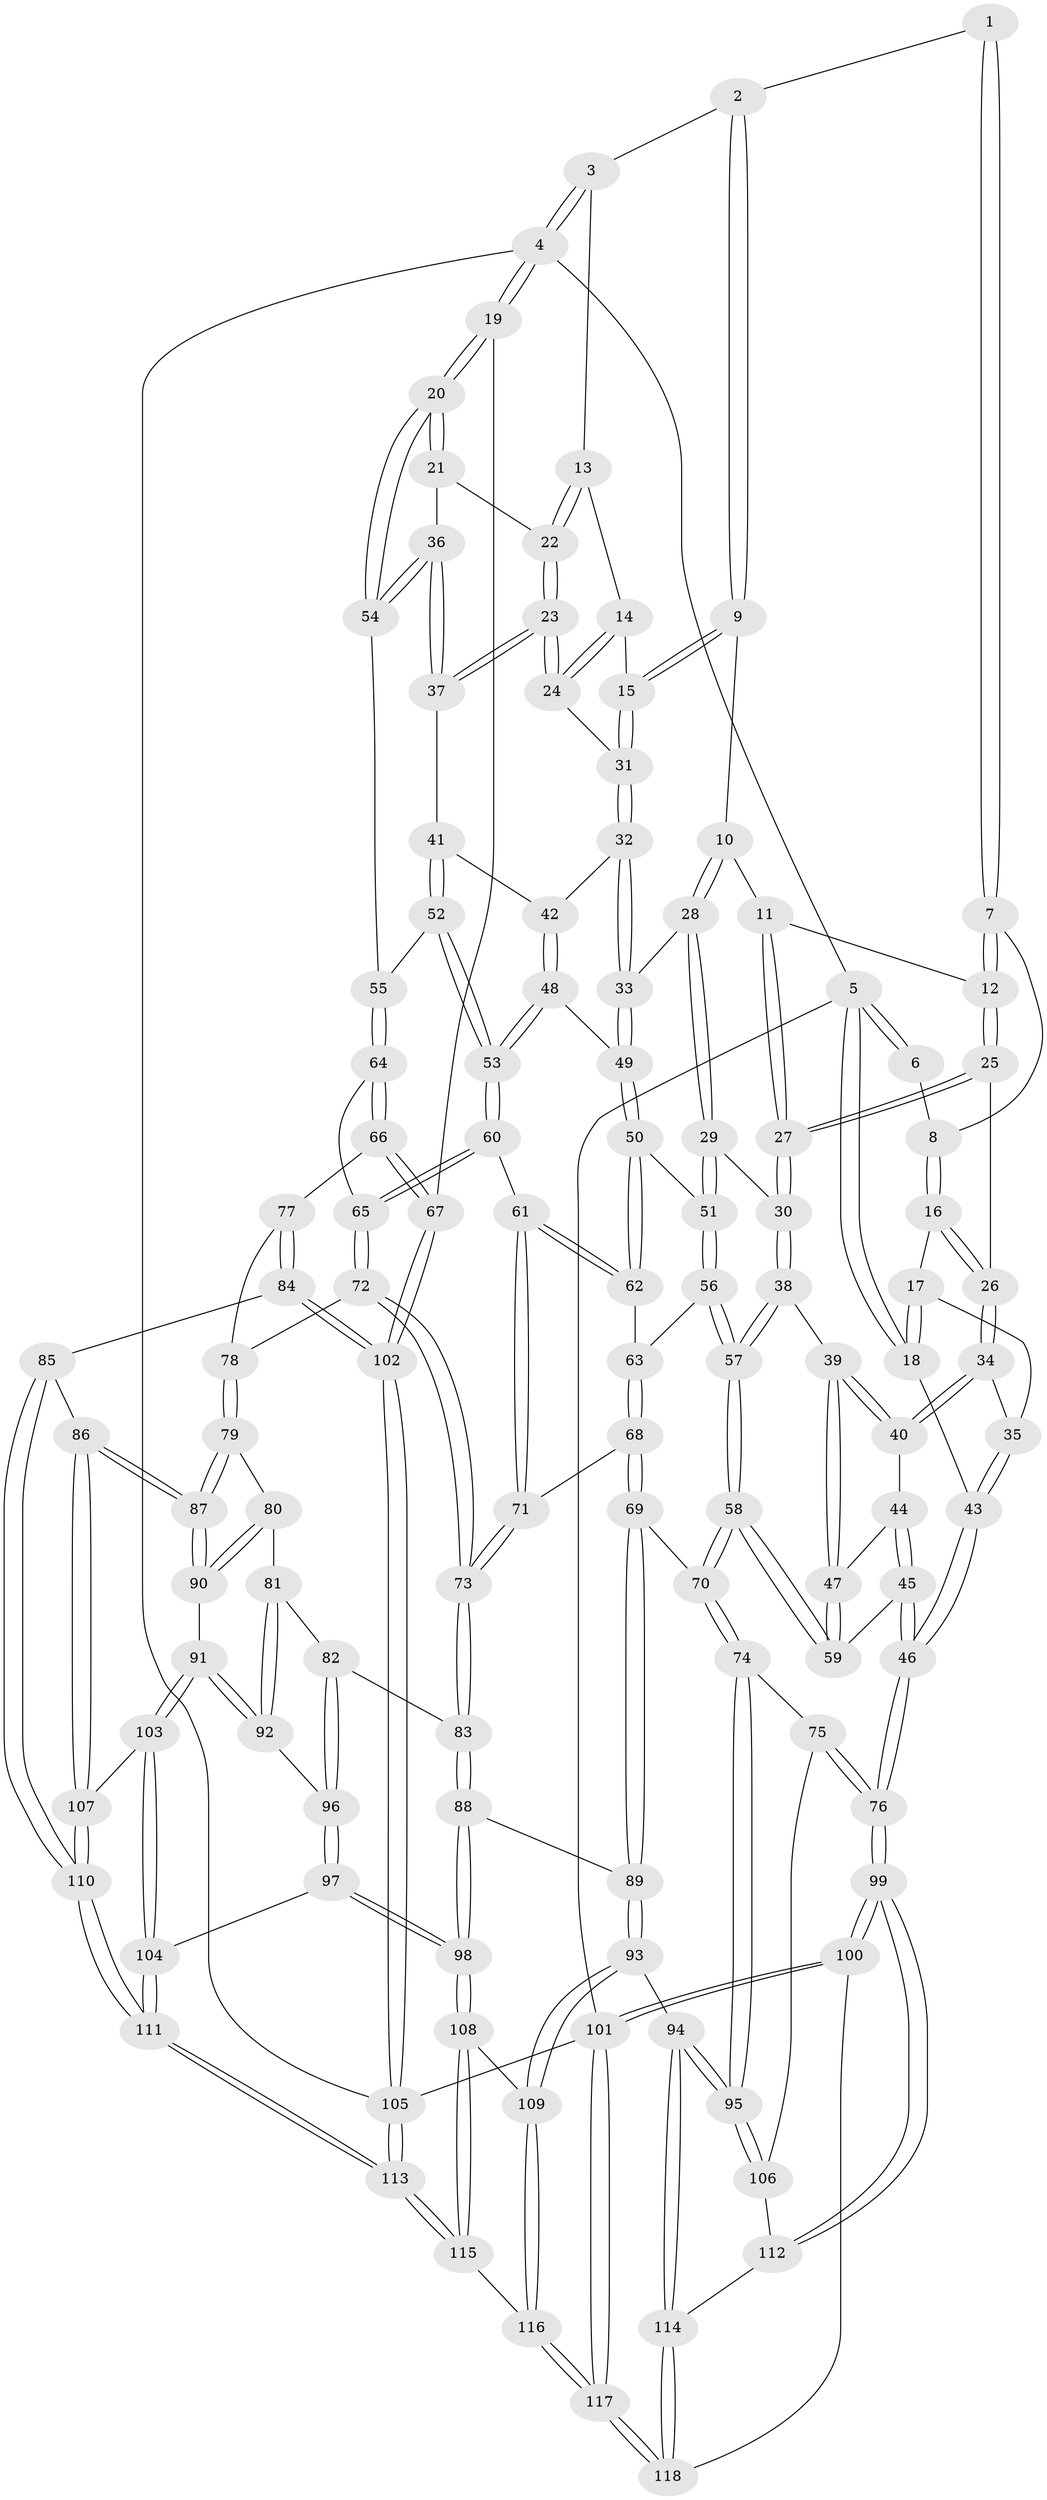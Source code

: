 // Generated by graph-tools (version 1.1) at 2025/50/03/09/25 03:50:59]
// undirected, 118 vertices, 292 edges
graph export_dot {
graph [start="1"]
  node [color=gray90,style=filled];
  1 [pos="+0.395073723793356+0"];
  2 [pos="+0.5215208720026296+0"];
  3 [pos="+0.8171922866351883+0"];
  4 [pos="+1+0"];
  5 [pos="+0+0"];
  6 [pos="+0.16042747887194594+0"];
  7 [pos="+0.3466476140377635+0.0803621903892814"];
  8 [pos="+0.1831634794527096+0"];
  9 [pos="+0.5167305167183956+0.07252959718191539"];
  10 [pos="+0.4615440649531658+0.1278773656889268"];
  11 [pos="+0.4368969167494574+0.12972266885549733"];
  12 [pos="+0.3500064114957133+0.11440321837967098"];
  13 [pos="+0.8160982050554608+0"];
  14 [pos="+0.752327022476492+0.016919706884075934"];
  15 [pos="+0.6245227987304621+0.1404832022793382"];
  16 [pos="+0.17990650174814912+0.04916990065625715"];
  17 [pos="+0+0.08228404956923573"];
  18 [pos="+0+0"];
  19 [pos="+1+0.2250913647027287"];
  20 [pos="+1+0.2155108143240267"];
  21 [pos="+0.9978370638570478+0.15115257690127284"];
  22 [pos="+0.9122042341764935+0.10139027195739701"];
  23 [pos="+0.8106189497131414+0.2262592515009619"];
  24 [pos="+0.7741403455999516+0.18902679056017688"];
  25 [pos="+0.3038832853103374+0.14346348313824625"];
  26 [pos="+0.18838682129574252+0.13665775463003035"];
  27 [pos="+0.3496206076982284+0.2931518339827226"];
  28 [pos="+0.485985610074347+0.22791884214652094"];
  29 [pos="+0.43280913615842337+0.30910545231818204"];
  30 [pos="+0.3502151909011671+0.302392475710648"];
  31 [pos="+0.6349465072306153+0.17504390906431333"];
  32 [pos="+0.6180864331725175+0.23919605940491795"];
  33 [pos="+0.6025683774304803+0.253680129988878"];
  34 [pos="+0.14727622603529172+0.19019634799167787"];
  35 [pos="+0.12040146882111884+0.18792692322494334"];
  36 [pos="+0.8588659292359917+0.27865341438528496"];
  37 [pos="+0.8122631330713191+0.237241828874201"];
  38 [pos="+0.333260499840004+0.31511352081133553"];
  39 [pos="+0.193441413805667+0.2830170260987922"];
  40 [pos="+0.14937835104065458+0.19743017279855288"];
  41 [pos="+0.7680402818903119+0.26925954486863335"];
  42 [pos="+0.6979882222115513+0.27875772706811736"];
  43 [pos="+0+0.42865458092972714"];
  44 [pos="+0.08498421612043416+0.2970905359950132"];
  45 [pos="+0+0.4376330872183823"];
  46 [pos="+0+0.4703422858636184"];
  47 [pos="+0.14870683168617752+0.40933401983312206"];
  48 [pos="+0.6834446149170841+0.3831851676853106"];
  49 [pos="+0.5866571746685958+0.3405484387230548"];
  50 [pos="+0.545263974122899+0.37308786741663363"];
  51 [pos="+0.47077918177272493+0.35299151672513307"];
  52 [pos="+0.7472729650734381+0.3555980382248132"];
  53 [pos="+0.7013231420397565+0.40246303675093437"];
  54 [pos="+0.8631678826181594+0.28501108014965526"];
  55 [pos="+0.8830680337214805+0.37543404561325083"];
  56 [pos="+0.4307379212009165+0.43860387156845343"];
  57 [pos="+0.31056380593357735+0.44822356709064626"];
  58 [pos="+0.261134222747535+0.5170316996227727"];
  59 [pos="+0.14457901029495532+0.4225200686400299"];
  60 [pos="+0.7100863276664556+0.4451995047179454"];
  61 [pos="+0.5799411306255772+0.49017044465825504"];
  62 [pos="+0.5517837395399638+0.4208029274252297"];
  63 [pos="+0.45114417933617973+0.46789134310165487"];
  64 [pos="+0.8865459493727128+0.38303836545668335"];
  65 [pos="+0.775765802748245+0.5015227426539317"];
  66 [pos="+1+0.47951990210539014"];
  67 [pos="+1+0.4801695889541962"];
  68 [pos="+0.47378544289921093+0.5625507053232677"];
  69 [pos="+0.35203334507072825+0.5919389863895261"];
  70 [pos="+0.266396717805648+0.5525786465602336"];
  71 [pos="+0.5467037772222308+0.5805348998890645"];
  72 [pos="+0.7778287493754904+0.5155212068868873"];
  73 [pos="+0.5500644494138054+0.5856804528282277"];
  74 [pos="+0.20528905356513447+0.6221212978295161"];
  75 [pos="+0.006053117805240231+0.6405367556902215"];
  76 [pos="+0+0.6243223725020444"];
  77 [pos="+0.881690663089894+0.5724102534308656"];
  78 [pos="+0.7859931393764863+0.5362942951771532"];
  79 [pos="+0.7559519438874839+0.6081072830140919"];
  80 [pos="+0.6573433471276772+0.6407001272643692"];
  81 [pos="+0.5906949984043532+0.6120380518338869"];
  82 [pos="+0.5575348122317008+0.5961546350051689"];
  83 [pos="+0.5511572683836241+0.5885790076697036"];
  84 [pos="+0.896474402842218+0.734217621532298"];
  85 [pos="+0.8469746678493709+0.7371118399392372"];
  86 [pos="+0.7928677146423925+0.7197034459645881"];
  87 [pos="+0.7901057460950444+0.7173251758945289"];
  88 [pos="+0.44611024768510915+0.7371974726718838"];
  89 [pos="+0.36855746975932674+0.6466602689065023"];
  90 [pos="+0.6736780348524076+0.7348033463062976"];
  91 [pos="+0.6699704974520794+0.7397690423986599"];
  92 [pos="+0.6278423742460554+0.7287477727536024"];
  93 [pos="+0.2865246180352738+0.8391128813700505"];
  94 [pos="+0.23773833424635413+0.8381081770123462"];
  95 [pos="+0.2372079546242144+0.8368599403916608"];
  96 [pos="+0.5673953097487109+0.7204021588895803"];
  97 [pos="+0.5174259683235228+0.8213599988448353"];
  98 [pos="+0.45925129080751287+0.8290383294826581"];
  99 [pos="+0+0.7225367266362157"];
  100 [pos="+0+0.7316970791869405"];
  101 [pos="+0+1"];
  102 [pos="+1+0.9375468317558273"];
  103 [pos="+0.664316561548034+0.7706190119396986"];
  104 [pos="+0.6184649904047007+0.8558821003619737"];
  105 [pos="+1+1"];
  106 [pos="+0.14839775336449557+0.7845064531805633"];
  107 [pos="+0.746957228230182+0.8024923548320483"];
  108 [pos="+0.4355016047685217+0.8498960943659539"];
  109 [pos="+0.39602615583176715+0.8687470150552015"];
  110 [pos="+0.7492667453698358+0.9914572124905529"];
  111 [pos="+0.7438245246692415+1"];
  112 [pos="+0+0.7667591436559058"];
  113 [pos="+0.8021234337717307+1"];
  114 [pos="+0.20504811055788164+0.876315930644001"];
  115 [pos="+0.7026796535333129+1"];
  116 [pos="+0.39400788555290683+1"];
  117 [pos="+0.09448322303458916+1"];
  118 [pos="+0.167897855854129+0.9558290288456458"];
  1 -- 2;
  1 -- 7;
  1 -- 7;
  2 -- 3;
  2 -- 9;
  2 -- 9;
  3 -- 4;
  3 -- 4;
  3 -- 13;
  4 -- 5;
  4 -- 19;
  4 -- 19;
  4 -- 105;
  5 -- 6;
  5 -- 6;
  5 -- 18;
  5 -- 18;
  5 -- 101;
  6 -- 8;
  7 -- 8;
  7 -- 12;
  7 -- 12;
  8 -- 16;
  8 -- 16;
  9 -- 10;
  9 -- 15;
  9 -- 15;
  10 -- 11;
  10 -- 28;
  10 -- 28;
  11 -- 12;
  11 -- 27;
  11 -- 27;
  12 -- 25;
  12 -- 25;
  13 -- 14;
  13 -- 22;
  13 -- 22;
  14 -- 15;
  14 -- 24;
  14 -- 24;
  15 -- 31;
  15 -- 31;
  16 -- 17;
  16 -- 26;
  16 -- 26;
  17 -- 18;
  17 -- 18;
  17 -- 35;
  18 -- 43;
  19 -- 20;
  19 -- 20;
  19 -- 67;
  20 -- 21;
  20 -- 21;
  20 -- 54;
  20 -- 54;
  21 -- 22;
  21 -- 36;
  22 -- 23;
  22 -- 23;
  23 -- 24;
  23 -- 24;
  23 -- 37;
  23 -- 37;
  24 -- 31;
  25 -- 26;
  25 -- 27;
  25 -- 27;
  26 -- 34;
  26 -- 34;
  27 -- 30;
  27 -- 30;
  28 -- 29;
  28 -- 29;
  28 -- 33;
  29 -- 30;
  29 -- 51;
  29 -- 51;
  30 -- 38;
  30 -- 38;
  31 -- 32;
  31 -- 32;
  32 -- 33;
  32 -- 33;
  32 -- 42;
  33 -- 49;
  33 -- 49;
  34 -- 35;
  34 -- 40;
  34 -- 40;
  35 -- 43;
  35 -- 43;
  36 -- 37;
  36 -- 37;
  36 -- 54;
  36 -- 54;
  37 -- 41;
  38 -- 39;
  38 -- 57;
  38 -- 57;
  39 -- 40;
  39 -- 40;
  39 -- 47;
  39 -- 47;
  40 -- 44;
  41 -- 42;
  41 -- 52;
  41 -- 52;
  42 -- 48;
  42 -- 48;
  43 -- 46;
  43 -- 46;
  44 -- 45;
  44 -- 45;
  44 -- 47;
  45 -- 46;
  45 -- 46;
  45 -- 59;
  46 -- 76;
  46 -- 76;
  47 -- 59;
  47 -- 59;
  48 -- 49;
  48 -- 53;
  48 -- 53;
  49 -- 50;
  49 -- 50;
  50 -- 51;
  50 -- 62;
  50 -- 62;
  51 -- 56;
  51 -- 56;
  52 -- 53;
  52 -- 53;
  52 -- 55;
  53 -- 60;
  53 -- 60;
  54 -- 55;
  55 -- 64;
  55 -- 64;
  56 -- 57;
  56 -- 57;
  56 -- 63;
  57 -- 58;
  57 -- 58;
  58 -- 59;
  58 -- 59;
  58 -- 70;
  58 -- 70;
  60 -- 61;
  60 -- 65;
  60 -- 65;
  61 -- 62;
  61 -- 62;
  61 -- 71;
  61 -- 71;
  62 -- 63;
  63 -- 68;
  63 -- 68;
  64 -- 65;
  64 -- 66;
  64 -- 66;
  65 -- 72;
  65 -- 72;
  66 -- 67;
  66 -- 67;
  66 -- 77;
  67 -- 102;
  67 -- 102;
  68 -- 69;
  68 -- 69;
  68 -- 71;
  69 -- 70;
  69 -- 89;
  69 -- 89;
  70 -- 74;
  70 -- 74;
  71 -- 73;
  71 -- 73;
  72 -- 73;
  72 -- 73;
  72 -- 78;
  73 -- 83;
  73 -- 83;
  74 -- 75;
  74 -- 95;
  74 -- 95;
  75 -- 76;
  75 -- 76;
  75 -- 106;
  76 -- 99;
  76 -- 99;
  77 -- 78;
  77 -- 84;
  77 -- 84;
  78 -- 79;
  78 -- 79;
  79 -- 80;
  79 -- 87;
  79 -- 87;
  80 -- 81;
  80 -- 90;
  80 -- 90;
  81 -- 82;
  81 -- 92;
  81 -- 92;
  82 -- 83;
  82 -- 96;
  82 -- 96;
  83 -- 88;
  83 -- 88;
  84 -- 85;
  84 -- 102;
  84 -- 102;
  85 -- 86;
  85 -- 110;
  85 -- 110;
  86 -- 87;
  86 -- 87;
  86 -- 107;
  86 -- 107;
  87 -- 90;
  87 -- 90;
  88 -- 89;
  88 -- 98;
  88 -- 98;
  89 -- 93;
  89 -- 93;
  90 -- 91;
  91 -- 92;
  91 -- 92;
  91 -- 103;
  91 -- 103;
  92 -- 96;
  93 -- 94;
  93 -- 109;
  93 -- 109;
  94 -- 95;
  94 -- 95;
  94 -- 114;
  94 -- 114;
  95 -- 106;
  95 -- 106;
  96 -- 97;
  96 -- 97;
  97 -- 98;
  97 -- 98;
  97 -- 104;
  98 -- 108;
  98 -- 108;
  99 -- 100;
  99 -- 100;
  99 -- 112;
  99 -- 112;
  100 -- 101;
  100 -- 101;
  100 -- 118;
  101 -- 117;
  101 -- 117;
  101 -- 105;
  102 -- 105;
  102 -- 105;
  103 -- 104;
  103 -- 104;
  103 -- 107;
  104 -- 111;
  104 -- 111;
  105 -- 113;
  105 -- 113;
  106 -- 112;
  107 -- 110;
  107 -- 110;
  108 -- 109;
  108 -- 115;
  108 -- 115;
  109 -- 116;
  109 -- 116;
  110 -- 111;
  110 -- 111;
  111 -- 113;
  111 -- 113;
  112 -- 114;
  113 -- 115;
  113 -- 115;
  114 -- 118;
  114 -- 118;
  115 -- 116;
  116 -- 117;
  116 -- 117;
  117 -- 118;
  117 -- 118;
}
